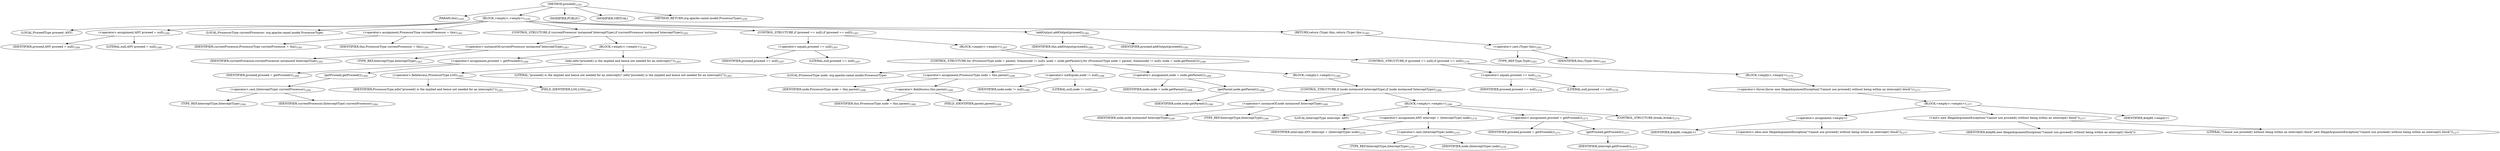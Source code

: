 digraph "proceed" {  
"2261" [label = <(METHOD,proceed)<SUB>1259</SUB>> ]
"295" [label = <(PARAM,this)<SUB>1259</SUB>> ]
"2262" [label = <(BLOCK,&lt;empty&gt;,&lt;empty&gt;)<SUB>1259</SUB>> ]
"2263" [label = <(LOCAL,ProceedType proceed: ANY)> ]
"2264" [label = <(&lt;operator&gt;.assignment,ANY proceed = null)<SUB>1260</SUB>> ]
"2265" [label = <(IDENTIFIER,proceed,ANY proceed = null)<SUB>1260</SUB>> ]
"2266" [label = <(LITERAL,null,ANY proceed = null)<SUB>1260</SUB>> ]
"2267" [label = <(LOCAL,ProcessorType currentProcessor: org.apache.camel.model.ProcessorType)> ]
"2268" [label = <(&lt;operator&gt;.assignment,ProcessorType currentProcessor = this)<SUB>1261</SUB>> ]
"2269" [label = <(IDENTIFIER,currentProcessor,ProcessorType currentProcessor = this)<SUB>1261</SUB>> ]
"294" [label = <(IDENTIFIER,this,ProcessorType currentProcessor = this)<SUB>1261</SUB>> ]
"2270" [label = <(CONTROL_STRUCTURE,if (currentProcessor instanceof InterceptType),if (currentProcessor instanceof InterceptType))<SUB>1263</SUB>> ]
"2271" [label = <(&lt;operator&gt;.instanceOf,currentProcessor instanceof InterceptType)<SUB>1263</SUB>> ]
"2272" [label = <(IDENTIFIER,currentProcessor,currentProcessor instanceof InterceptType)<SUB>1263</SUB>> ]
"2273" [label = <(TYPE_REF,InterceptType,InterceptType)<SUB>1263</SUB>> ]
"2274" [label = <(BLOCK,&lt;empty&gt;,&lt;empty&gt;)<SUB>1263</SUB>> ]
"2275" [label = <(&lt;operator&gt;.assignment,proceed = getProceed())<SUB>1264</SUB>> ]
"2276" [label = <(IDENTIFIER,proceed,proceed = getProceed())<SUB>1264</SUB>> ]
"2277" [label = <(getProceed,getProceed())<SUB>1264</SUB>> ]
"2278" [label = <(&lt;operator&gt;.cast,(InterceptType) currentProcessor)<SUB>1264</SUB>> ]
"2279" [label = <(TYPE_REF,InterceptType,InterceptType)<SUB>1264</SUB>> ]
"2280" [label = <(IDENTIFIER,currentProcessor,(InterceptType) currentProcessor)<SUB>1264</SUB>> ]
"2281" [label = <(info,info(&quot;proceed() is the implied and hence not needed for an intercept()&quot;))<SUB>1265</SUB>> ]
"2282" [label = <(&lt;operator&gt;.fieldAccess,ProcessorType.LOG)<SUB>1265</SUB>> ]
"2283" [label = <(IDENTIFIER,ProcessorType,info(&quot;proceed() is the implied and hence not needed for an intercept()&quot;))<SUB>1265</SUB>> ]
"2284" [label = <(FIELD_IDENTIFIER,LOG,LOG)<SUB>1265</SUB>> ]
"2285" [label = <(LITERAL,&quot;proceed() is the implied and hence not needed for an intercept()&quot;,info(&quot;proceed() is the implied and hence not needed for an intercept()&quot;))<SUB>1265</SUB>> ]
"2286" [label = <(CONTROL_STRUCTURE,if (proceed == null),if (proceed == null))<SUB>1267</SUB>> ]
"2287" [label = <(&lt;operator&gt;.equals,proceed == null)<SUB>1267</SUB>> ]
"2288" [label = <(IDENTIFIER,proceed,proceed == null)<SUB>1267</SUB>> ]
"2289" [label = <(LITERAL,null,proceed == null)<SUB>1267</SUB>> ]
"2290" [label = <(BLOCK,&lt;empty&gt;,&lt;empty&gt;)<SUB>1267</SUB>> ]
"2291" [label = <(CONTROL_STRUCTURE,for (ProcessorType node = parent; Some(node != null); node = node.getParent()),for (ProcessorType node = parent; Some(node != null); node = node.getParent()))<SUB>1268</SUB>> ]
"2292" [label = <(LOCAL,ProcessorType node: org.apache.camel.model.ProcessorType)> ]
"2293" [label = <(&lt;operator&gt;.assignment,ProcessorType node = this.parent)<SUB>1268</SUB>> ]
"2294" [label = <(IDENTIFIER,node,ProcessorType node = this.parent)<SUB>1268</SUB>> ]
"2295" [label = <(&lt;operator&gt;.fieldAccess,this.parent)<SUB>1268</SUB>> ]
"2296" [label = <(IDENTIFIER,this,ProcessorType node = this.parent)<SUB>1268</SUB>> ]
"2297" [label = <(FIELD_IDENTIFIER,parent,parent)<SUB>1268</SUB>> ]
"2298" [label = <(&lt;operator&gt;.notEquals,node != null)<SUB>1268</SUB>> ]
"2299" [label = <(IDENTIFIER,node,node != null)<SUB>1268</SUB>> ]
"2300" [label = <(LITERAL,null,node != null)<SUB>1268</SUB>> ]
"2301" [label = <(&lt;operator&gt;.assignment,node = node.getParent())<SUB>1268</SUB>> ]
"2302" [label = <(IDENTIFIER,node,node = node.getParent())<SUB>1268</SUB>> ]
"2303" [label = <(getParent,node.getParent())<SUB>1268</SUB>> ]
"2304" [label = <(IDENTIFIER,node,node.getParent())<SUB>1268</SUB>> ]
"2305" [label = <(BLOCK,&lt;empty&gt;,&lt;empty&gt;)<SUB>1268</SUB>> ]
"2306" [label = <(CONTROL_STRUCTURE,if (node instanceof InterceptType),if (node instanceof InterceptType))<SUB>1269</SUB>> ]
"2307" [label = <(&lt;operator&gt;.instanceOf,node instanceof InterceptType)<SUB>1269</SUB>> ]
"2308" [label = <(IDENTIFIER,node,node instanceof InterceptType)<SUB>1269</SUB>> ]
"2309" [label = <(TYPE_REF,InterceptType,InterceptType)<SUB>1269</SUB>> ]
"2310" [label = <(BLOCK,&lt;empty&gt;,&lt;empty&gt;)<SUB>1269</SUB>> ]
"2311" [label = <(LOCAL,InterceptType intercept: ANY)> ]
"2312" [label = <(&lt;operator&gt;.assignment,ANY intercept = (InterceptType) node)<SUB>1270</SUB>> ]
"2313" [label = <(IDENTIFIER,intercept,ANY intercept = (InterceptType) node)<SUB>1270</SUB>> ]
"2314" [label = <(&lt;operator&gt;.cast,(InterceptType) node)<SUB>1270</SUB>> ]
"2315" [label = <(TYPE_REF,InterceptType,InterceptType)<SUB>1270</SUB>> ]
"2316" [label = <(IDENTIFIER,node,(InterceptType) node)<SUB>1270</SUB>> ]
"2317" [label = <(&lt;operator&gt;.assignment,proceed = getProceed())<SUB>1271</SUB>> ]
"2318" [label = <(IDENTIFIER,proceed,proceed = getProceed())<SUB>1271</SUB>> ]
"2319" [label = <(getProceed,getProceed())<SUB>1271</SUB>> ]
"2320" [label = <(IDENTIFIER,intercept,getProceed())<SUB>1271</SUB>> ]
"2321" [label = <(CONTROL_STRUCTURE,break;,break;)<SUB>1272</SUB>> ]
"2322" [label = <(CONTROL_STRUCTURE,if (proceed == null),if (proceed == null))<SUB>1276</SUB>> ]
"2323" [label = <(&lt;operator&gt;.equals,proceed == null)<SUB>1276</SUB>> ]
"2324" [label = <(IDENTIFIER,proceed,proceed == null)<SUB>1276</SUB>> ]
"2325" [label = <(LITERAL,null,proceed == null)<SUB>1276</SUB>> ]
"2326" [label = <(BLOCK,&lt;empty&gt;,&lt;empty&gt;)<SUB>1276</SUB>> ]
"2327" [label = <(&lt;operator&gt;.throw,throw new IllegalArgumentException(&quot;Cannot use proceed() without being within an intercept() block&quot;);)<SUB>1277</SUB>> ]
"2328" [label = <(BLOCK,&lt;empty&gt;,&lt;empty&gt;)<SUB>1277</SUB>> ]
"2329" [label = <(&lt;operator&gt;.assignment,&lt;empty&gt;)> ]
"2330" [label = <(IDENTIFIER,$obj66,&lt;empty&gt;)> ]
"2331" [label = <(&lt;operator&gt;.alloc,new IllegalArgumentException(&quot;Cannot use proceed() without being within an intercept() block&quot;))<SUB>1277</SUB>> ]
"2332" [label = <(&lt;init&gt;,new IllegalArgumentException(&quot;Cannot use proceed() without being within an intercept() block&quot;))<SUB>1277</SUB>> ]
"2333" [label = <(IDENTIFIER,$obj66,new IllegalArgumentException(&quot;Cannot use proceed() without being within an intercept() block&quot;))> ]
"2334" [label = <(LITERAL,&quot;Cannot use proceed() without being within an intercept() block&quot;,new IllegalArgumentException(&quot;Cannot use proceed() without being within an intercept() block&quot;))<SUB>1277</SUB>> ]
"2335" [label = <(IDENTIFIER,$obj66,&lt;empty&gt;)> ]
"2336" [label = <(addOutput,addOutput(proceed))<SUB>1282</SUB>> ]
"296" [label = <(IDENTIFIER,this,addOutput(proceed))<SUB>1282</SUB>> ]
"2337" [label = <(IDENTIFIER,proceed,addOutput(proceed))<SUB>1282</SUB>> ]
"2338" [label = <(RETURN,return (Type) this;,return (Type) this;)<SUB>1283</SUB>> ]
"2339" [label = <(&lt;operator&gt;.cast,(Type) this)<SUB>1283</SUB>> ]
"2340" [label = <(TYPE_REF,Type,Type)<SUB>1283</SUB>> ]
"297" [label = <(IDENTIFIER,this,(Type) this)<SUB>1283</SUB>> ]
"2341" [label = <(MODIFIER,PUBLIC)> ]
"2342" [label = <(MODIFIER,VIRTUAL)> ]
"2343" [label = <(METHOD_RETURN,org.apache.camel.model.ProcessorType)<SUB>1259</SUB>> ]
  "2261" -> "295" 
  "2261" -> "2262" 
  "2261" -> "2341" 
  "2261" -> "2342" 
  "2261" -> "2343" 
  "2262" -> "2263" 
  "2262" -> "2264" 
  "2262" -> "2267" 
  "2262" -> "2268" 
  "2262" -> "2270" 
  "2262" -> "2286" 
  "2262" -> "2336" 
  "2262" -> "2338" 
  "2264" -> "2265" 
  "2264" -> "2266" 
  "2268" -> "2269" 
  "2268" -> "294" 
  "2270" -> "2271" 
  "2270" -> "2274" 
  "2271" -> "2272" 
  "2271" -> "2273" 
  "2274" -> "2275" 
  "2274" -> "2281" 
  "2275" -> "2276" 
  "2275" -> "2277" 
  "2277" -> "2278" 
  "2278" -> "2279" 
  "2278" -> "2280" 
  "2281" -> "2282" 
  "2281" -> "2285" 
  "2282" -> "2283" 
  "2282" -> "2284" 
  "2286" -> "2287" 
  "2286" -> "2290" 
  "2287" -> "2288" 
  "2287" -> "2289" 
  "2290" -> "2291" 
  "2290" -> "2322" 
  "2291" -> "2292" 
  "2291" -> "2293" 
  "2291" -> "2298" 
  "2291" -> "2301" 
  "2291" -> "2305" 
  "2293" -> "2294" 
  "2293" -> "2295" 
  "2295" -> "2296" 
  "2295" -> "2297" 
  "2298" -> "2299" 
  "2298" -> "2300" 
  "2301" -> "2302" 
  "2301" -> "2303" 
  "2303" -> "2304" 
  "2305" -> "2306" 
  "2306" -> "2307" 
  "2306" -> "2310" 
  "2307" -> "2308" 
  "2307" -> "2309" 
  "2310" -> "2311" 
  "2310" -> "2312" 
  "2310" -> "2317" 
  "2310" -> "2321" 
  "2312" -> "2313" 
  "2312" -> "2314" 
  "2314" -> "2315" 
  "2314" -> "2316" 
  "2317" -> "2318" 
  "2317" -> "2319" 
  "2319" -> "2320" 
  "2322" -> "2323" 
  "2322" -> "2326" 
  "2323" -> "2324" 
  "2323" -> "2325" 
  "2326" -> "2327" 
  "2327" -> "2328" 
  "2328" -> "2329" 
  "2328" -> "2332" 
  "2328" -> "2335" 
  "2329" -> "2330" 
  "2329" -> "2331" 
  "2332" -> "2333" 
  "2332" -> "2334" 
  "2336" -> "296" 
  "2336" -> "2337" 
  "2338" -> "2339" 
  "2339" -> "2340" 
  "2339" -> "297" 
}
